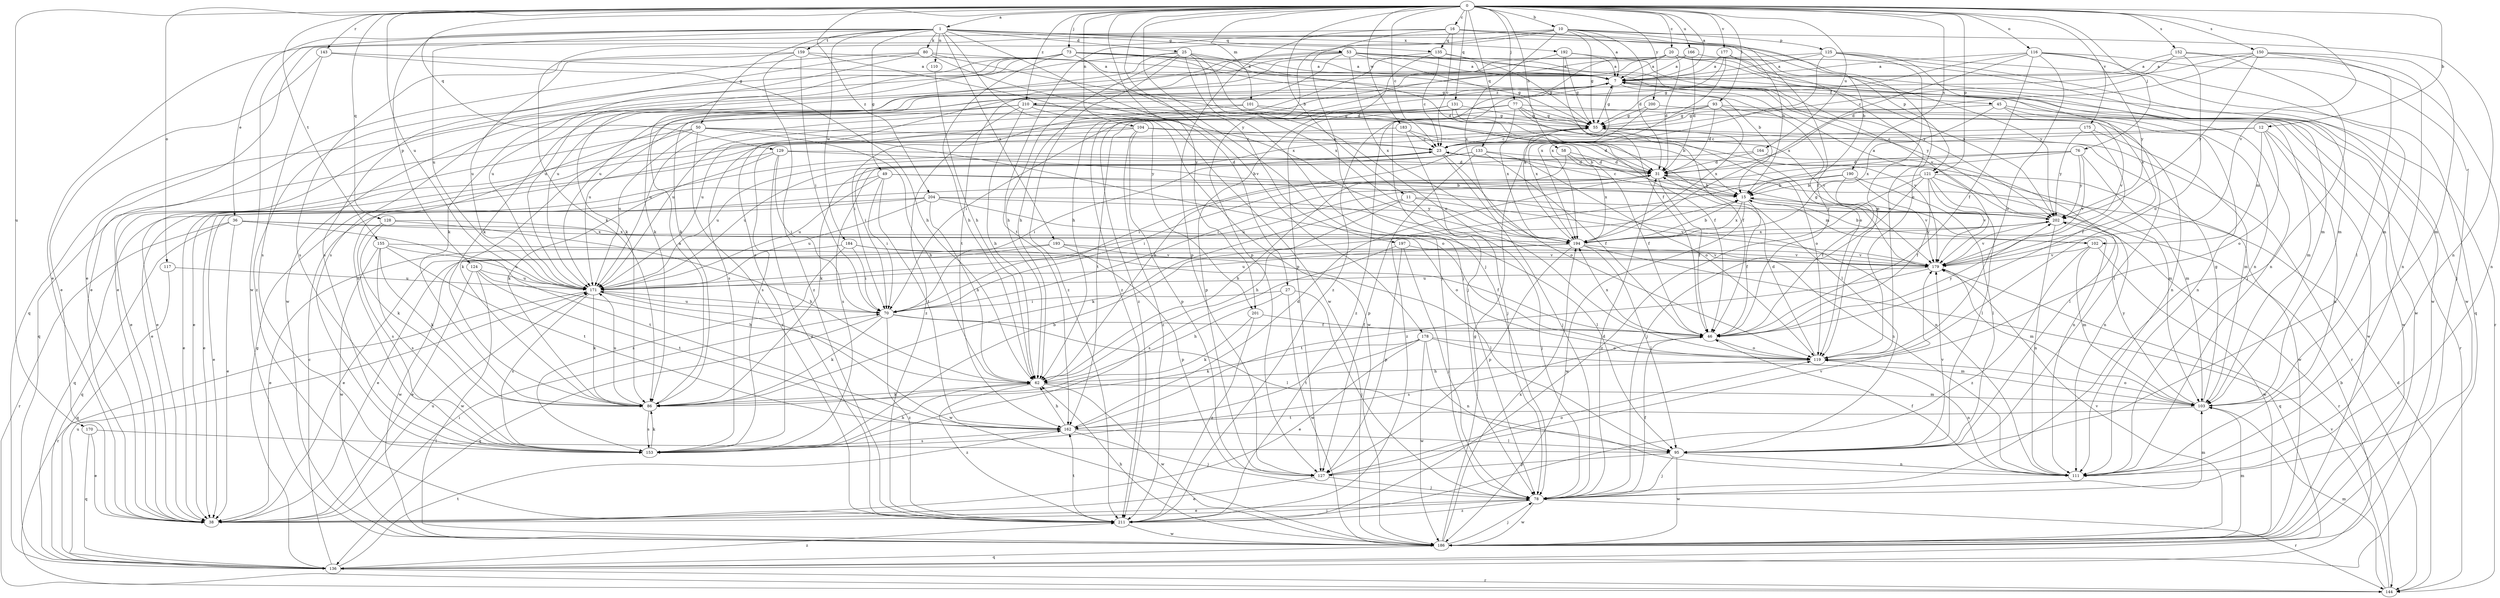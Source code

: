 strict digraph  {
0;
1;
7;
10;
11;
12;
15;
16;
20;
23;
25;
27;
31;
36;
38;
45;
46;
49;
50;
53;
55;
58;
62;
70;
73;
76;
77;
78;
80;
86;
93;
95;
101;
102;
103;
104;
110;
111;
116;
117;
119;
121;
124;
125;
127;
128;
129;
131;
133;
135;
136;
143;
144;
150;
152;
153;
155;
159;
162;
164;
166;
170;
171;
175;
177;
178;
179;
183;
184;
186;
190;
192;
193;
194;
197;
200;
201;
202;
204;
210;
211;
0 -> 1  [label=a];
0 -> 7  [label=a];
0 -> 10  [label=b];
0 -> 11  [label=b];
0 -> 12  [label=b];
0 -> 16  [label=c];
0 -> 20  [label=c];
0 -> 23  [label=c];
0 -> 58  [label=h];
0 -> 73  [label=j];
0 -> 76  [label=j];
0 -> 77  [label=j];
0 -> 93  [label=l];
0 -> 101  [label=m];
0 -> 104  [label=n];
0 -> 116  [label=o];
0 -> 117  [label=o];
0 -> 121  [label=p];
0 -> 128  [label=q];
0 -> 129  [label=q];
0 -> 131  [label=q];
0 -> 133  [label=q];
0 -> 143  [label=r];
0 -> 150  [label=s];
0 -> 152  [label=s];
0 -> 155  [label=t];
0 -> 164  [label=u];
0 -> 166  [label=u];
0 -> 170  [label=u];
0 -> 171  [label=u];
0 -> 175  [label=v];
0 -> 177  [label=v];
0 -> 178  [label=v];
0 -> 179  [label=v];
0 -> 183  [label=w];
0 -> 190  [label=x];
0 -> 197  [label=y];
0 -> 200  [label=y];
0 -> 201  [label=y];
0 -> 204  [label=z];
0 -> 210  [label=z];
1 -> 25  [label=d];
1 -> 27  [label=d];
1 -> 36  [label=e];
1 -> 49  [label=g];
1 -> 50  [label=g];
1 -> 53  [label=g];
1 -> 80  [label=k];
1 -> 110  [label=n];
1 -> 121  [label=p];
1 -> 124  [label=p];
1 -> 135  [label=q];
1 -> 159  [label=t];
1 -> 171  [label=u];
1 -> 184  [label=w];
1 -> 186  [label=w];
1 -> 192  [label=x];
1 -> 193  [label=x];
1 -> 201  [label=y];
7 -> 45  [label=f];
7 -> 55  [label=g];
7 -> 78  [label=j];
7 -> 119  [label=o];
7 -> 186  [label=w];
7 -> 202  [label=y];
7 -> 210  [label=z];
7 -> 211  [label=z];
10 -> 7  [label=a];
10 -> 15  [label=b];
10 -> 31  [label=d];
10 -> 38  [label=e];
10 -> 55  [label=g];
10 -> 86  [label=k];
10 -> 111  [label=n];
10 -> 125  [label=p];
10 -> 127  [label=p];
10 -> 162  [label=t];
10 -> 194  [label=x];
11 -> 62  [label=h];
11 -> 78  [label=j];
11 -> 86  [label=k];
11 -> 179  [label=v];
11 -> 202  [label=y];
12 -> 23  [label=c];
12 -> 62  [label=h];
12 -> 102  [label=m];
12 -> 111  [label=n];
12 -> 119  [label=o];
12 -> 186  [label=w];
15 -> 23  [label=c];
15 -> 46  [label=f];
15 -> 102  [label=m];
15 -> 186  [label=w];
15 -> 194  [label=x];
15 -> 202  [label=y];
16 -> 15  [label=b];
16 -> 23  [label=c];
16 -> 38  [label=e];
16 -> 46  [label=f];
16 -> 78  [label=j];
16 -> 119  [label=o];
16 -> 127  [label=p];
16 -> 135  [label=q];
20 -> 7  [label=a];
20 -> 31  [label=d];
20 -> 62  [label=h];
20 -> 144  [label=r];
20 -> 171  [label=u];
20 -> 179  [label=v];
20 -> 186  [label=w];
20 -> 211  [label=z];
23 -> 31  [label=d];
23 -> 78  [label=j];
23 -> 103  [label=m];
23 -> 119  [label=o];
23 -> 153  [label=s];
23 -> 171  [label=u];
25 -> 7  [label=a];
25 -> 31  [label=d];
25 -> 62  [label=h];
25 -> 78  [label=j];
25 -> 86  [label=k];
25 -> 119  [label=o];
25 -> 136  [label=q];
25 -> 194  [label=x];
25 -> 211  [label=z];
27 -> 62  [label=h];
27 -> 70  [label=i];
27 -> 78  [label=j];
27 -> 186  [label=w];
31 -> 15  [label=b];
31 -> 38  [label=e];
31 -> 46  [label=f];
31 -> 62  [label=h];
31 -> 70  [label=i];
31 -> 111  [label=n];
36 -> 38  [label=e];
36 -> 119  [label=o];
36 -> 136  [label=q];
36 -> 144  [label=r];
36 -> 162  [label=t];
36 -> 194  [label=x];
38 -> 70  [label=i];
38 -> 78  [label=j];
38 -> 171  [label=u];
45 -> 55  [label=g];
45 -> 95  [label=l];
45 -> 111  [label=n];
45 -> 144  [label=r];
45 -> 194  [label=x];
46 -> 119  [label=o];
46 -> 153  [label=s];
46 -> 194  [label=x];
46 -> 202  [label=y];
49 -> 15  [label=b];
49 -> 38  [label=e];
49 -> 70  [label=i];
49 -> 111  [label=n];
49 -> 162  [label=t];
49 -> 171  [label=u];
50 -> 23  [label=c];
50 -> 38  [label=e];
50 -> 62  [label=h];
50 -> 86  [label=k];
50 -> 119  [label=o];
50 -> 171  [label=u];
50 -> 211  [label=z];
53 -> 7  [label=a];
53 -> 38  [label=e];
53 -> 55  [label=g];
53 -> 86  [label=k];
53 -> 103  [label=m];
53 -> 162  [label=t];
53 -> 179  [label=v];
53 -> 186  [label=w];
53 -> 194  [label=x];
53 -> 202  [label=y];
55 -> 23  [label=c];
55 -> 70  [label=i];
55 -> 119  [label=o];
55 -> 144  [label=r];
58 -> 31  [label=d];
58 -> 46  [label=f];
58 -> 70  [label=i];
58 -> 194  [label=x];
62 -> 86  [label=k];
62 -> 103  [label=m];
62 -> 186  [label=w];
62 -> 211  [label=z];
70 -> 46  [label=f];
70 -> 86  [label=k];
70 -> 95  [label=l];
70 -> 136  [label=q];
70 -> 171  [label=u];
70 -> 211  [label=z];
73 -> 7  [label=a];
73 -> 15  [label=b];
73 -> 55  [label=g];
73 -> 62  [label=h];
73 -> 78  [label=j];
73 -> 86  [label=k];
73 -> 111  [label=n];
73 -> 153  [label=s];
73 -> 171  [label=u];
73 -> 211  [label=z];
76 -> 31  [label=d];
76 -> 70  [label=i];
76 -> 103  [label=m];
76 -> 127  [label=p];
76 -> 179  [label=v];
76 -> 202  [label=y];
77 -> 46  [label=f];
77 -> 55  [label=g];
77 -> 111  [label=n];
77 -> 136  [label=q];
77 -> 153  [label=s];
77 -> 171  [label=u];
77 -> 179  [label=v];
77 -> 194  [label=x];
78 -> 31  [label=d];
78 -> 38  [label=e];
78 -> 46  [label=f];
78 -> 103  [label=m];
78 -> 144  [label=r];
78 -> 186  [label=w];
78 -> 211  [label=z];
80 -> 7  [label=a];
80 -> 31  [label=d];
80 -> 38  [label=e];
80 -> 153  [label=s];
80 -> 171  [label=u];
80 -> 194  [label=x];
86 -> 7  [label=a];
86 -> 153  [label=s];
86 -> 171  [label=u];
93 -> 31  [label=d];
93 -> 55  [label=g];
93 -> 162  [label=t];
93 -> 179  [label=v];
93 -> 186  [label=w];
93 -> 194  [label=x];
93 -> 211  [label=z];
95 -> 78  [label=j];
95 -> 111  [label=n];
95 -> 127  [label=p];
95 -> 179  [label=v];
95 -> 186  [label=w];
101 -> 46  [label=f];
101 -> 55  [label=g];
101 -> 70  [label=i];
101 -> 171  [label=u];
102 -> 15  [label=b];
102 -> 103  [label=m];
102 -> 179  [label=v];
102 -> 186  [label=w];
102 -> 211  [label=z];
103 -> 55  [label=g];
103 -> 119  [label=o];
103 -> 162  [label=t];
103 -> 202  [label=y];
104 -> 15  [label=b];
104 -> 23  [label=c];
104 -> 38  [label=e];
104 -> 127  [label=p];
104 -> 153  [label=s];
104 -> 211  [label=z];
110 -> 62  [label=h];
111 -> 46  [label=f];
116 -> 7  [label=a];
116 -> 46  [label=f];
116 -> 78  [label=j];
116 -> 103  [label=m];
116 -> 119  [label=o];
116 -> 153  [label=s];
116 -> 194  [label=x];
116 -> 202  [label=y];
117 -> 136  [label=q];
117 -> 171  [label=u];
119 -> 31  [label=d];
119 -> 62  [label=h];
119 -> 111  [label=n];
121 -> 15  [label=b];
121 -> 46  [label=f];
121 -> 78  [label=j];
121 -> 95  [label=l];
121 -> 111  [label=n];
121 -> 179  [label=v];
121 -> 186  [label=w];
121 -> 211  [label=z];
124 -> 38  [label=e];
124 -> 62  [label=h];
124 -> 162  [label=t];
124 -> 171  [label=u];
124 -> 186  [label=w];
125 -> 7  [label=a];
125 -> 86  [label=k];
125 -> 111  [label=n];
125 -> 119  [label=o];
125 -> 136  [label=q];
125 -> 186  [label=w];
125 -> 194  [label=x];
127 -> 38  [label=e];
127 -> 78  [label=j];
127 -> 119  [label=o];
127 -> 179  [label=v];
128 -> 62  [label=h];
128 -> 86  [label=k];
128 -> 153  [label=s];
128 -> 194  [label=x];
129 -> 15  [label=b];
129 -> 31  [label=d];
129 -> 38  [label=e];
129 -> 70  [label=i];
129 -> 86  [label=k];
129 -> 211  [label=z];
131 -> 15  [label=b];
131 -> 55  [label=g];
131 -> 70  [label=i];
131 -> 127  [label=p];
131 -> 171  [label=u];
131 -> 179  [label=v];
133 -> 31  [label=d];
133 -> 46  [label=f];
133 -> 70  [label=i];
133 -> 119  [label=o];
133 -> 171  [label=u];
133 -> 211  [label=z];
135 -> 7  [label=a];
135 -> 23  [label=c];
135 -> 55  [label=g];
135 -> 62  [label=h];
135 -> 127  [label=p];
136 -> 15  [label=b];
136 -> 23  [label=c];
136 -> 55  [label=g];
136 -> 144  [label=r];
136 -> 162  [label=t];
136 -> 171  [label=u];
136 -> 211  [label=z];
143 -> 7  [label=a];
143 -> 38  [label=e];
143 -> 62  [label=h];
143 -> 153  [label=s];
144 -> 31  [label=d];
144 -> 103  [label=m];
144 -> 179  [label=v];
150 -> 7  [label=a];
150 -> 31  [label=d];
150 -> 95  [label=l];
150 -> 103  [label=m];
150 -> 111  [label=n];
150 -> 171  [label=u];
150 -> 202  [label=y];
152 -> 7  [label=a];
152 -> 23  [label=c];
152 -> 78  [label=j];
152 -> 111  [label=n];
152 -> 119  [label=o];
153 -> 15  [label=b];
153 -> 62  [label=h];
153 -> 86  [label=k];
155 -> 86  [label=k];
155 -> 153  [label=s];
155 -> 162  [label=t];
155 -> 171  [label=u];
155 -> 179  [label=v];
155 -> 186  [label=w];
159 -> 7  [label=a];
159 -> 70  [label=i];
159 -> 153  [label=s];
159 -> 171  [label=u];
159 -> 186  [label=w];
159 -> 211  [label=z];
162 -> 31  [label=d];
162 -> 62  [label=h];
162 -> 78  [label=j];
162 -> 95  [label=l];
162 -> 153  [label=s];
164 -> 31  [label=d];
164 -> 86  [label=k];
164 -> 95  [label=l];
166 -> 7  [label=a];
166 -> 31  [label=d];
166 -> 86  [label=k];
166 -> 103  [label=m];
170 -> 38  [label=e];
170 -> 95  [label=l];
170 -> 136  [label=q];
171 -> 70  [label=i];
171 -> 86  [label=k];
171 -> 144  [label=r];
171 -> 153  [label=s];
171 -> 186  [label=w];
175 -> 23  [label=c];
175 -> 46  [label=f];
175 -> 103  [label=m];
175 -> 202  [label=y];
177 -> 7  [label=a];
177 -> 55  [label=g];
177 -> 119  [label=o];
177 -> 194  [label=x];
177 -> 202  [label=y];
178 -> 38  [label=e];
178 -> 86  [label=k];
178 -> 103  [label=m];
178 -> 111  [label=n];
178 -> 119  [label=o];
178 -> 162  [label=t];
178 -> 186  [label=w];
179 -> 55  [label=g];
179 -> 103  [label=m];
179 -> 162  [label=t];
179 -> 171  [label=u];
183 -> 23  [label=c];
183 -> 31  [label=d];
183 -> 38  [label=e];
183 -> 78  [label=j];
184 -> 38  [label=e];
184 -> 46  [label=f];
184 -> 70  [label=i];
184 -> 153  [label=s];
184 -> 179  [label=v];
186 -> 55  [label=g];
186 -> 62  [label=h];
186 -> 78  [label=j];
186 -> 103  [label=m];
186 -> 136  [label=q];
186 -> 179  [label=v];
186 -> 194  [label=x];
190 -> 15  [label=b];
190 -> 46  [label=f];
190 -> 95  [label=l];
190 -> 171  [label=u];
190 -> 179  [label=v];
192 -> 7  [label=a];
192 -> 46  [label=f];
192 -> 55  [label=g];
192 -> 202  [label=y];
192 -> 211  [label=z];
193 -> 38  [label=e];
193 -> 95  [label=l];
193 -> 127  [label=p];
193 -> 179  [label=v];
193 -> 186  [label=w];
194 -> 7  [label=a];
194 -> 15  [label=b];
194 -> 38  [label=e];
194 -> 95  [label=l];
194 -> 127  [label=p];
194 -> 136  [label=q];
194 -> 171  [label=u];
194 -> 179  [label=v];
194 -> 202  [label=y];
197 -> 78  [label=j];
197 -> 127  [label=p];
197 -> 153  [label=s];
197 -> 179  [label=v];
200 -> 55  [label=g];
200 -> 103  [label=m];
200 -> 194  [label=x];
201 -> 46  [label=f];
201 -> 86  [label=k];
201 -> 211  [label=z];
202 -> 7  [label=a];
202 -> 111  [label=n];
202 -> 144  [label=r];
202 -> 179  [label=v];
202 -> 194  [label=x];
204 -> 38  [label=e];
204 -> 62  [label=h];
204 -> 95  [label=l];
204 -> 111  [label=n];
204 -> 136  [label=q];
204 -> 171  [label=u];
204 -> 202  [label=y];
210 -> 55  [label=g];
210 -> 62  [label=h];
210 -> 95  [label=l];
210 -> 153  [label=s];
210 -> 171  [label=u];
210 -> 186  [label=w];
210 -> 211  [label=z];
211 -> 162  [label=t];
211 -> 186  [label=w];
}
